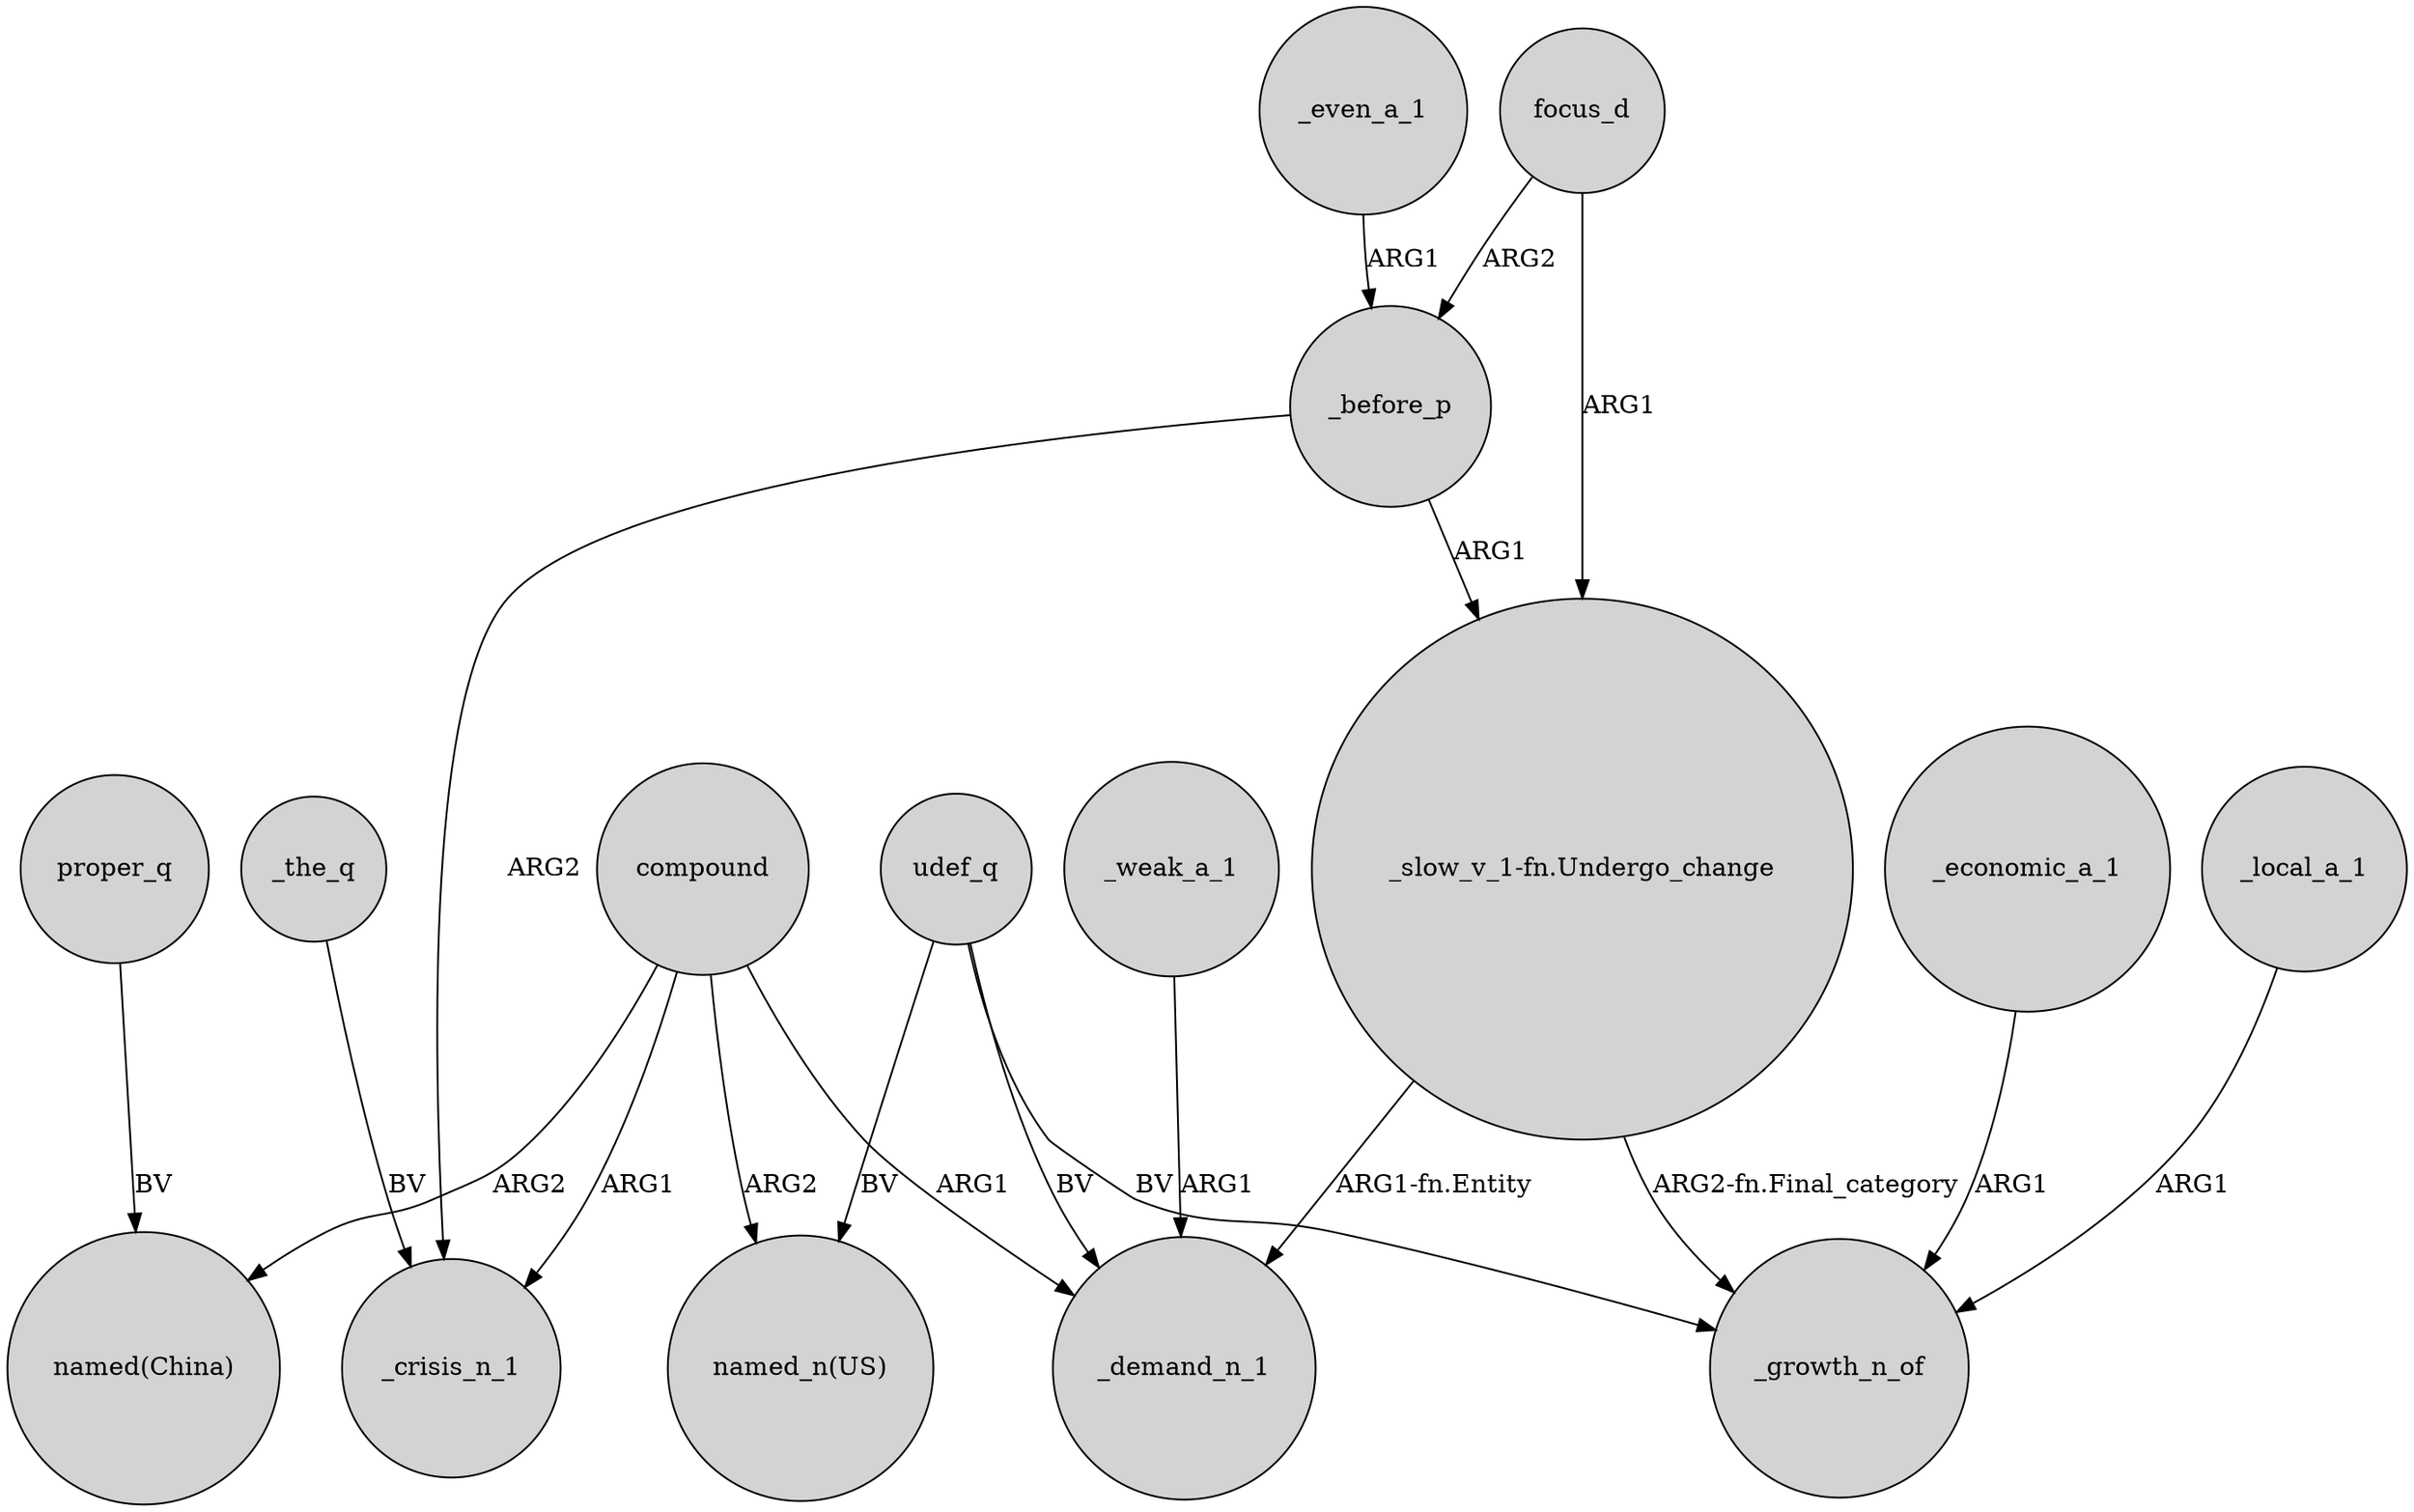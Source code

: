 digraph {
	node [shape=circle style=filled]
	"_slow_v_1-fn.Undergo_change" -> _growth_n_of [label="ARG2-fn.Final_category"]
	compound -> "named(China)" [label=ARG2]
	focus_d -> _before_p [label=ARG2]
	compound -> _crisis_n_1 [label=ARG1]
	_weak_a_1 -> _demand_n_1 [label=ARG1]
	focus_d -> "_slow_v_1-fn.Undergo_change" [label=ARG1]
	_before_p -> _crisis_n_1 [label=ARG2]
	udef_q -> _demand_n_1 [label=BV]
	"_slow_v_1-fn.Undergo_change" -> _demand_n_1 [label="ARG1-fn.Entity"]
	udef_q -> _growth_n_of [label=BV]
	_even_a_1 -> _before_p [label=ARG1]
	_local_a_1 -> _growth_n_of [label=ARG1]
	proper_q -> "named(China)" [label=BV]
	_the_q -> _crisis_n_1 [label=BV]
	compound -> _demand_n_1 [label=ARG1]
	_economic_a_1 -> _growth_n_of [label=ARG1]
	_before_p -> "_slow_v_1-fn.Undergo_change" [label=ARG1]
	compound -> "named_n(US)" [label=ARG2]
	udef_q -> "named_n(US)" [label=BV]
}
